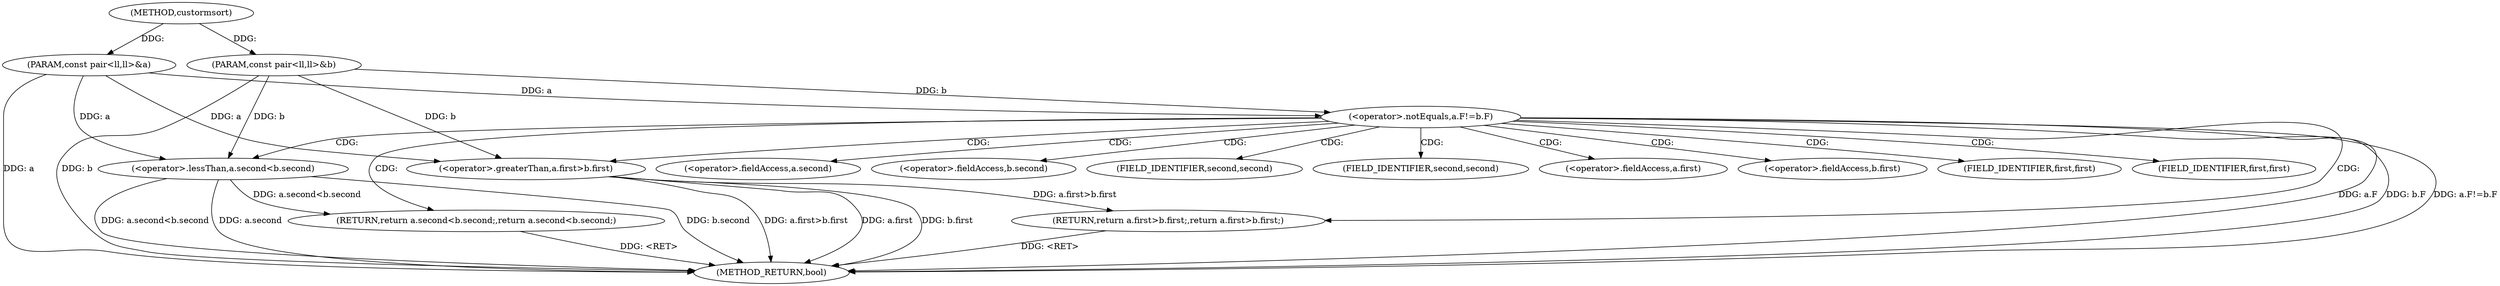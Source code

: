 digraph "custormsort" {  
"1000339" [label = "(METHOD,custormsort)" ]
"1000368" [label = "(METHOD_RETURN,bool)" ]
"1000340" [label = "(PARAM,const pair<ll,ll>&a)" ]
"1000341" [label = "(PARAM,const pair<ll,ll>&b)" ]
"1000360" [label = "(RETURN,return a.second<b.second;,return a.second<b.second;)" ]
"1000344" [label = "(<operator>.notEquals,a.F!=b.F)" ]
"1000361" [label = "(<operator>.lessThan,a.second<b.second)" ]
"1000352" [label = "(RETURN,return a.first>b.first;,return a.first>b.first;)" ]
"1000353" [label = "(<operator>.greaterThan,a.first>b.first)" ]
"1000362" [label = "(<operator>.fieldAccess,a.second)" ]
"1000365" [label = "(<operator>.fieldAccess,b.second)" ]
"1000364" [label = "(FIELD_IDENTIFIER,second,second)" ]
"1000367" [label = "(FIELD_IDENTIFIER,second,second)" ]
"1000354" [label = "(<operator>.fieldAccess,a.first)" ]
"1000357" [label = "(<operator>.fieldAccess,b.first)" ]
"1000356" [label = "(FIELD_IDENTIFIER,first,first)" ]
"1000359" [label = "(FIELD_IDENTIFIER,first,first)" ]
  "1000352" -> "1000368"  [ label = "DDG: <RET>"] 
  "1000360" -> "1000368"  [ label = "DDG: <RET>"] 
  "1000340" -> "1000368"  [ label = "DDG: a"] 
  "1000341" -> "1000368"  [ label = "DDG: b"] 
  "1000344" -> "1000368"  [ label = "DDG: a.F"] 
  "1000344" -> "1000368"  [ label = "DDG: b.F"] 
  "1000344" -> "1000368"  [ label = "DDG: a.F!=b.F"] 
  "1000361" -> "1000368"  [ label = "DDG: a.second"] 
  "1000361" -> "1000368"  [ label = "DDG: b.second"] 
  "1000361" -> "1000368"  [ label = "DDG: a.second<b.second"] 
  "1000353" -> "1000368"  [ label = "DDG: a.first"] 
  "1000353" -> "1000368"  [ label = "DDG: b.first"] 
  "1000353" -> "1000368"  [ label = "DDG: a.first>b.first"] 
  "1000339" -> "1000340"  [ label = "DDG: "] 
  "1000339" -> "1000341"  [ label = "DDG: "] 
  "1000361" -> "1000360"  [ label = "DDG: a.second<b.second"] 
  "1000340" -> "1000344"  [ label = "DDG: a"] 
  "1000341" -> "1000344"  [ label = "DDG: b"] 
  "1000353" -> "1000352"  [ label = "DDG: a.first>b.first"] 
  "1000340" -> "1000361"  [ label = "DDG: a"] 
  "1000341" -> "1000361"  [ label = "DDG: b"] 
  "1000340" -> "1000353"  [ label = "DDG: a"] 
  "1000341" -> "1000353"  [ label = "DDG: b"] 
  "1000344" -> "1000356"  [ label = "CDG: "] 
  "1000344" -> "1000367"  [ label = "CDG: "] 
  "1000344" -> "1000359"  [ label = "CDG: "] 
  "1000344" -> "1000365"  [ label = "CDG: "] 
  "1000344" -> "1000357"  [ label = "CDG: "] 
  "1000344" -> "1000362"  [ label = "CDG: "] 
  "1000344" -> "1000364"  [ label = "CDG: "] 
  "1000344" -> "1000352"  [ label = "CDG: "] 
  "1000344" -> "1000361"  [ label = "CDG: "] 
  "1000344" -> "1000360"  [ label = "CDG: "] 
  "1000344" -> "1000354"  [ label = "CDG: "] 
  "1000344" -> "1000353"  [ label = "CDG: "] 
}
